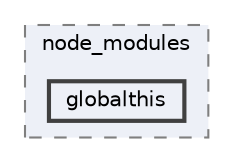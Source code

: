 digraph "pkiclassroomrescheduler/src/main/frontend/node_modules/globalthis"
{
 // LATEX_PDF_SIZE
  bgcolor="transparent";
  edge [fontname=Helvetica,fontsize=10,labelfontname=Helvetica,labelfontsize=10];
  node [fontname=Helvetica,fontsize=10,shape=box,height=0.2,width=0.4];
  compound=true
  subgraph clusterdir_72953eda66ccb3a2722c28e1c3e6c23b {
    graph [ bgcolor="#edf0f7", pencolor="grey50", label="node_modules", fontname=Helvetica,fontsize=10 style="filled,dashed", URL="dir_72953eda66ccb3a2722c28e1c3e6c23b.html",tooltip=""]
  dir_4f6467a50916a34e2b7f32382bb839cd [label="globalthis", fillcolor="#edf0f7", color="grey25", style="filled,bold", URL="dir_4f6467a50916a34e2b7f32382bb839cd.html",tooltip=""];
  }
}
